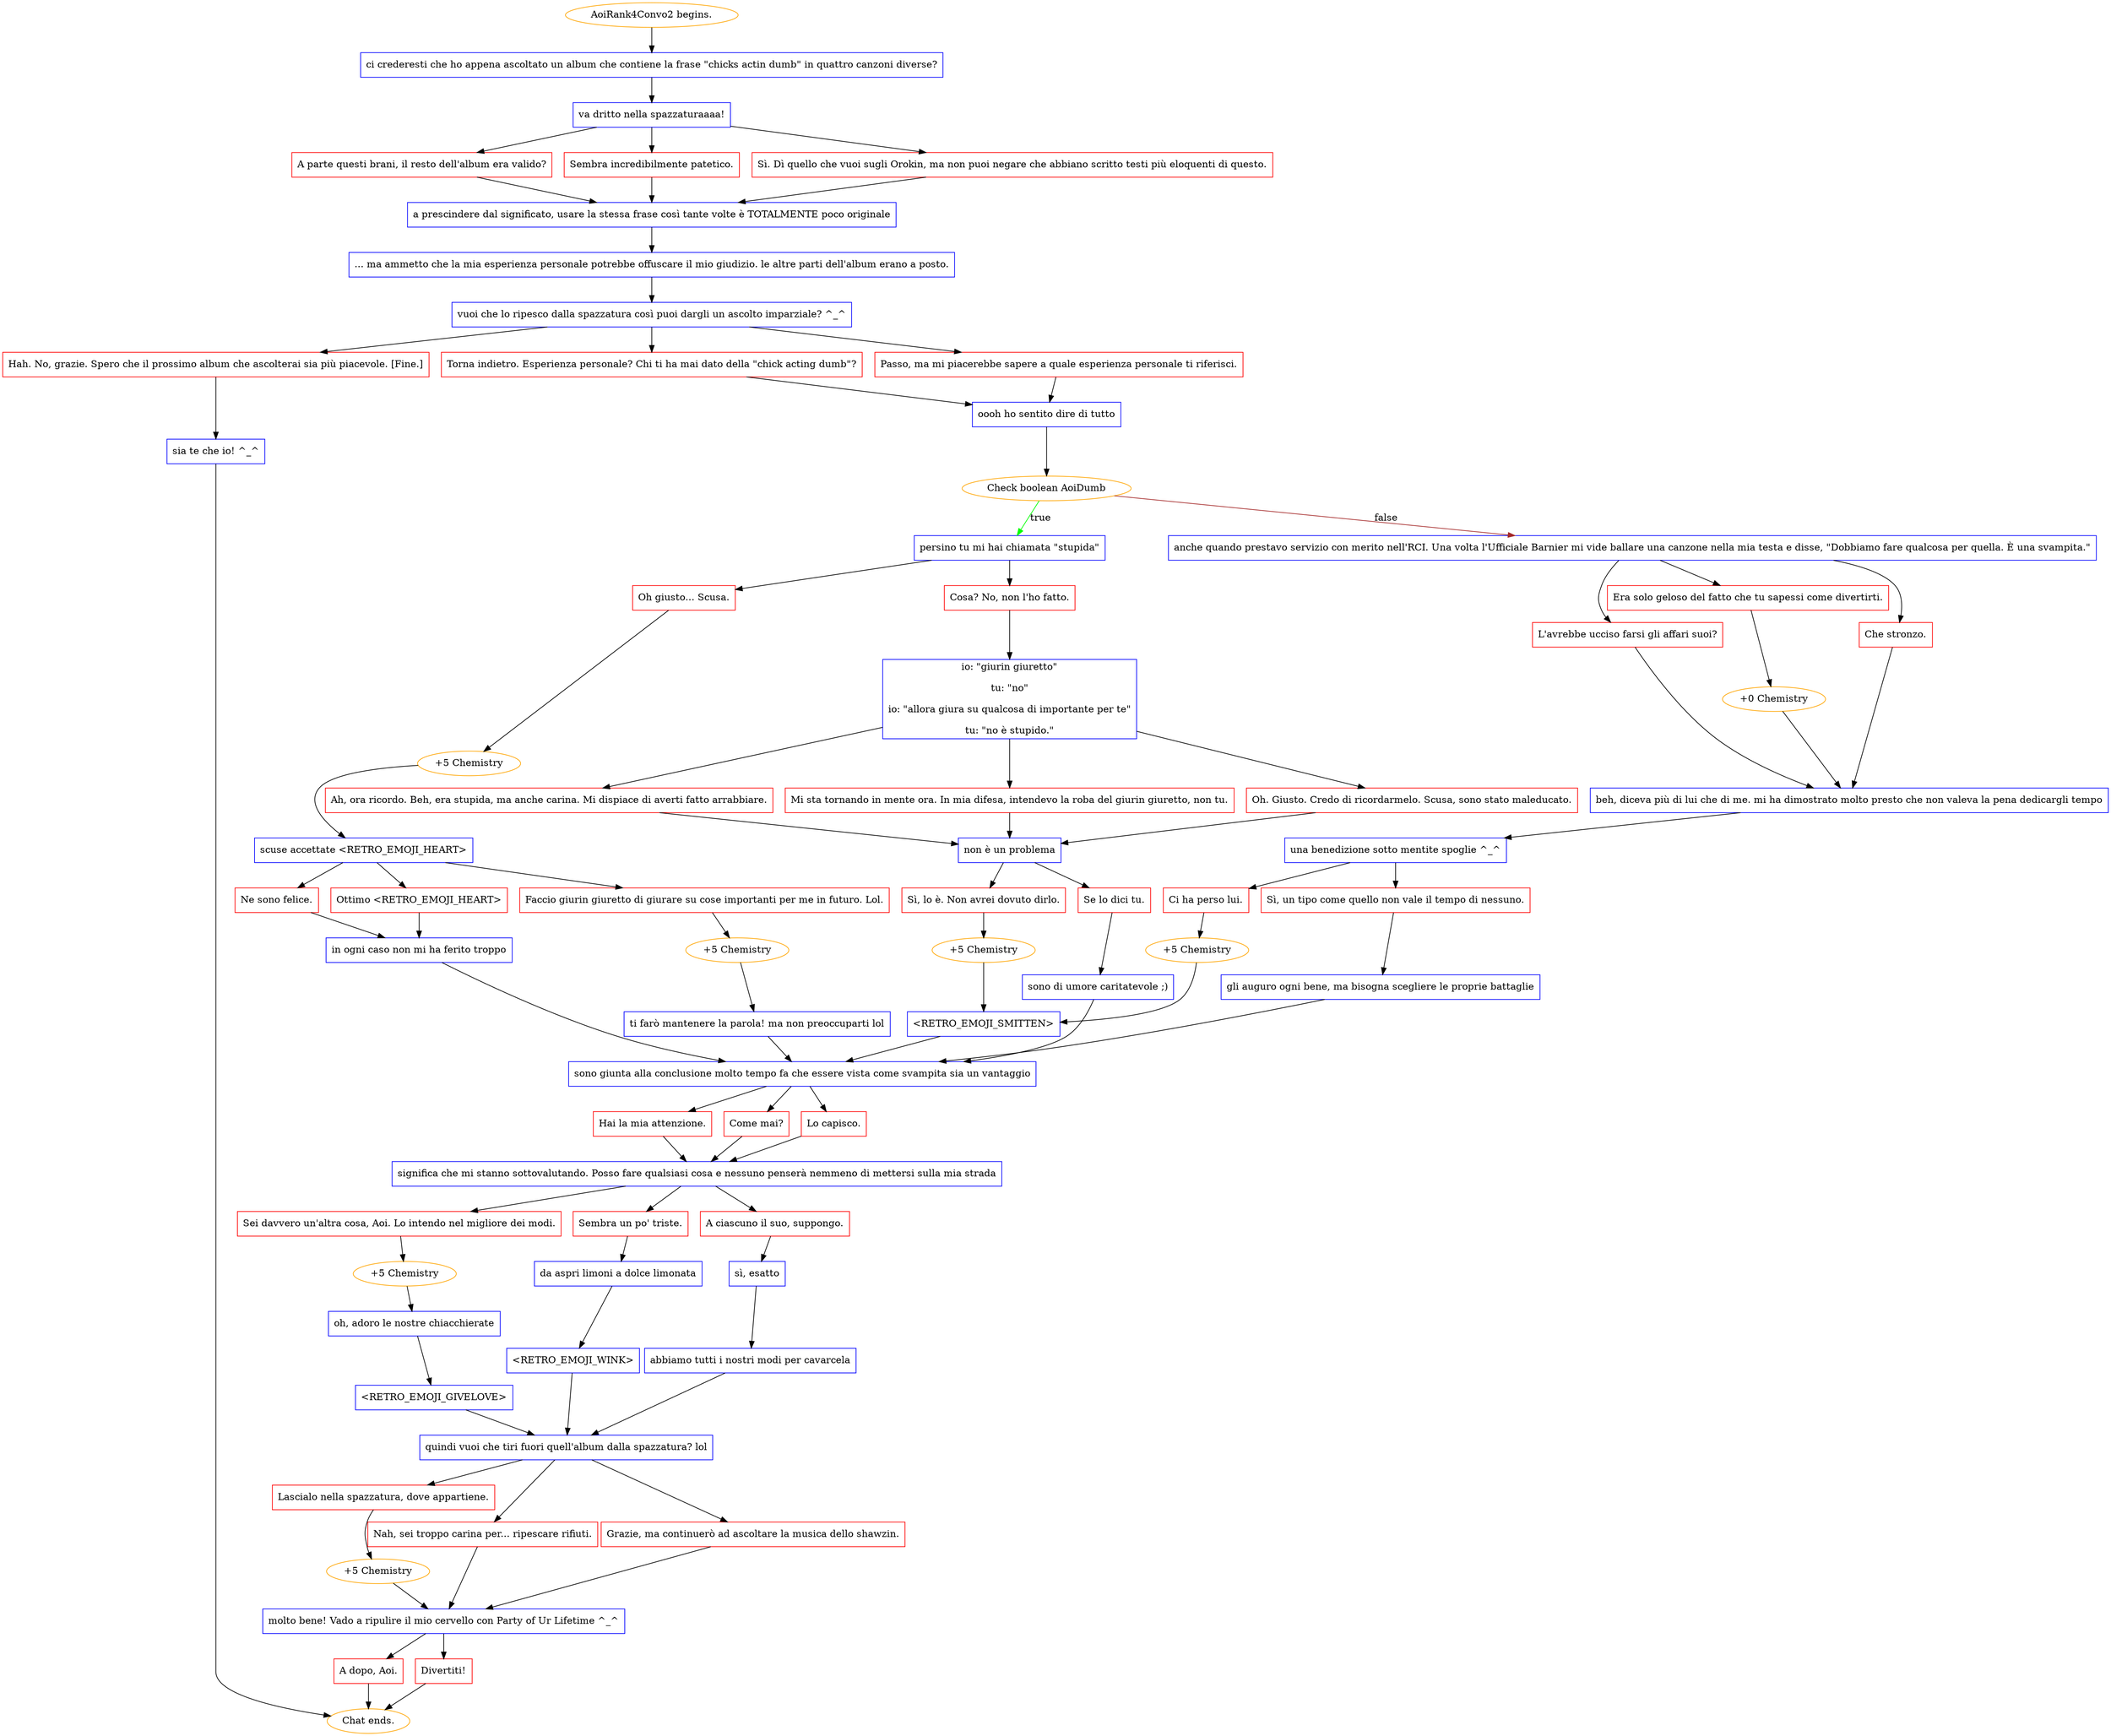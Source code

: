 digraph {
	"AoiRank4Convo2 begins." [color=orange];
		"AoiRank4Convo2 begins." -> j3409021265;
	j3409021265 [label="ci crederesti che ho appena ascoltato un album che contiene la frase \"chicks actin dumb\" in quattro canzoni diverse?",shape=box,color=blue];
		j3409021265 -> j3376702215;
	j3376702215 [label="va dritto nella spazzaturaaaa!",shape=box,color=blue];
		j3376702215 -> j899272497;
		j3376702215 -> j3026188555;
		j3376702215 -> j1571310460;
	j899272497 [label="A parte questi brani, il resto dell'album era valido?",shape=box,color=red];
		j899272497 -> j3147924744;
	j3026188555 [label="Sembra incredibilmente patetico.",shape=box,color=red];
		j3026188555 -> j3147924744;
	j1571310460 [label="Sì. Dì quello che vuoi sugli Orokin, ma non puoi negare che abbiano scritto testi più eloquenti di questo.",shape=box,color=red];
		j1571310460 -> j3147924744;
	j3147924744 [label="a prescindere dal significato, usare la stessa frase così tante volte è TOTALMENTE poco originale",shape=box,color=blue];
		j3147924744 -> j2901623652;
	j2901623652 [label="... ma ammetto che la mia esperienza personale potrebbe offuscare il mio giudizio. le altre parti dell'album erano a posto.",shape=box,color=blue];
		j2901623652 -> j2474920332;
	j2474920332 [label="vuoi che lo ripesco dalla spazzatura così puoi dargli un ascolto imparziale? ^_^",shape=box,color=blue];
		j2474920332 -> j3573106884;
		j2474920332 -> j3551195246;
		j2474920332 -> j242044723;
	j3573106884 [label="Passo, ma mi piacerebbe sapere a quale esperienza personale ti riferisci.",shape=box,color=red];
		j3573106884 -> j1699748150;
	j3551195246 [label="Torna indietro. Esperienza personale? Chi ti ha mai dato della \"chick acting dumb\"?",shape=box,color=red];
		j3551195246 -> j1699748150;
	j242044723 [label="Hah. No, grazie. Spero che il prossimo album che ascolterai sia più piacevole. [Fine.]",shape=box,color=red];
		j242044723 -> j903136945;
	j1699748150 [label="oooh ho sentito dire di tutto",shape=box,color=blue];
		j1699748150 -> j3849776206;
	j903136945 [label="sia te che io! ^_^",shape=box,color=blue];
		j903136945 -> "Chat ends.";
	j3849776206 [label="Check boolean AoiDumb",color=orange];
		j3849776206 -> j3267564087 [label=true,color=green];
		j3849776206 -> j2985836880 [label=false,color=brown];
	"Chat ends." [color=orange];
	j3267564087 [label="persino tu mi hai chiamata \"stupida\"",shape=box,color=blue];
		j3267564087 -> j164587326;
		j3267564087 -> j3887584915;
	j2985836880 [label="anche quando prestavo servizio con merito nell'RCI. Una volta l'Ufficiale Barnier mi vide ballare una canzone nella mia testa e disse, \"Dobbiamo fare qualcosa per quella. È una svampita.\"",shape=box,color=blue];
		j2985836880 -> j58227278;
		j2985836880 -> j24736793;
		j2985836880 -> j3272030991;
	j164587326 [label="Cosa? No, non l'ho fatto.",shape=box,color=red];
		j164587326 -> j2240862679;
	j3887584915 [label="Oh giusto... Scusa.",shape=box,color=red];
		j3887584915 -> j994046328;
	j58227278 [label="Che stronzo.",shape=box,color=red];
		j58227278 -> j231327935;
	j24736793 [label="Era solo geloso del fatto che tu sapessi come divertirti.",shape=box,color=red];
		j24736793 -> j506016537;
	j3272030991 [label="L'avrebbe ucciso farsi gli affari suoi?",shape=box,color=red];
		j3272030991 -> j231327935;
	j2240862679 [label="io: \"giurin giuretto\"
tu: \"no\"
io: \"allora giura su qualcosa di importante per te\"
tu: \"no è stupido.\"",shape=box,color=blue];
		j2240862679 -> j3988338614;
		j2240862679 -> j3956110366;
		j2240862679 -> j1946510304;
	j994046328 [label="+5 Chemistry",color=orange];
		j994046328 -> j944750010;
	j231327935 [label="beh, diceva più di lui che di me. mi ha dimostrato molto presto che non valeva la pena dedicargli tempo",shape=box,color=blue];
		j231327935 -> j3846244516;
	j506016537 [label="+0 Chemistry",color=orange];
		j506016537 -> j231327935;
	j3988338614 [label="Mi sta tornando in mente ora. In mia difesa, intendevo la roba del giurin giuretto, non tu.",shape=box,color=red];
		j3988338614 -> j1537257055;
	j3956110366 [label="Oh. Giusto. Credo di ricordarmelo. Scusa, sono stato maleducato.",shape=box,color=red];
		j3956110366 -> j1537257055;
	j1946510304 [label="Ah, ora ricordo. Beh, era stupida, ma anche carina. Mi dispiace di averti fatto arrabbiare.",shape=box,color=red];
		j1946510304 -> j1537257055;
	j944750010 [label="scuse accettate <RETRO_EMOJI_HEART>",shape=box,color=blue];
		j944750010 -> j3789261736;
		j944750010 -> j937653633;
		j944750010 -> j3227133415;
	j3846244516 [label="una benedizione sotto mentite spoglie ^_^",shape=box,color=blue];
		j3846244516 -> j1799403925;
		j3846244516 -> j3893035485;
	j1537257055 [label="non è un problema",shape=box,color=blue];
		j1537257055 -> j141324416;
		j1537257055 -> j956447366;
	j3789261736 [label="Faccio giurin giuretto di giurare su cose importanti per me in futuro. Lol.",shape=box,color=red];
		j3789261736 -> j2842971821;
	j937653633 [label="Ottimo <RETRO_EMOJI_HEART>",shape=box,color=red];
		j937653633 -> j3439541084;
	j3227133415 [label="Ne sono felice.",shape=box,color=red];
		j3227133415 -> j3439541084;
	j1799403925 [label="Ci ha perso lui.",shape=box,color=red];
		j1799403925 -> j114963767;
	j3893035485 [label="Sì, un tipo come quello non vale il tempo di nessuno.",shape=box,color=red];
		j3893035485 -> j1994475037;
	j141324416 [label="Sì, lo è. Non avrei dovuto dirlo.",shape=box,color=red];
		j141324416 -> j1076864993;
	j956447366 [label="Se lo dici tu.",shape=box,color=red];
		j956447366 -> j1604445625;
	j2842971821 [label="+5 Chemistry",color=orange];
		j2842971821 -> j1414843413;
	j3439541084 [label="in ogni caso non mi ha ferito troppo",shape=box,color=blue];
		j3439541084 -> j895070087;
	j114963767 [label="+5 Chemistry",color=orange];
		j114963767 -> j1348673595;
	j1994475037 [label="gli auguro ogni bene, ma bisogna scegliere le proprie battaglie",shape=box,color=blue];
		j1994475037 -> j895070087;
	j1076864993 [label="+5 Chemistry",color=orange];
		j1076864993 -> j1348673595;
	j1604445625 [label="sono di umore caritatevole ;)",shape=box,color=blue];
		j1604445625 -> j895070087;
	j1414843413 [label="ti farò mantenere la parola! ma non preoccuparti lol",shape=box,color=blue];
		j1414843413 -> j895070087;
	j895070087 [label="sono giunta alla conclusione molto tempo fa che essere vista come svampita sia un vantaggio",shape=box,color=blue];
		j895070087 -> j68252395;
		j895070087 -> j363169074;
		j895070087 -> j2177222465;
	j1348673595 [label="<RETRO_EMOJI_SMITTEN>",shape=box,color=blue];
		j1348673595 -> j895070087;
	j68252395 [label="Come mai?",shape=box,color=red];
		j68252395 -> j2298821614;
	j363169074 [label="Lo capisco.",shape=box,color=red];
		j363169074 -> j2298821614;
	j2177222465 [label="Hai la mia attenzione.",shape=box,color=red];
		j2177222465 -> j2298821614;
	j2298821614 [label="significa che mi stanno sottovalutando. Posso fare qualsiasi cosa e nessuno penserà nemmeno di mettersi sulla mia strada",shape=box,color=blue];
		j2298821614 -> j1777356781;
		j2298821614 -> j394206764;
		j2298821614 -> j4120930286;
	j1777356781 [label="Sembra un po' triste.",shape=box,color=red];
		j1777356781 -> j3105562559;
	j394206764 [label="Sei davvero un'altra cosa, Aoi. Lo intendo nel migliore dei modi.",shape=box,color=red];
		j394206764 -> j2157569860;
	j4120930286 [label="A ciascuno il suo, suppongo.",shape=box,color=red];
		j4120930286 -> j2830926326;
	j3105562559 [label="da aspri limoni a dolce limonata",shape=box,color=blue];
		j3105562559 -> j3302011093;
	j2157569860 [label="+5 Chemistry",color=orange];
		j2157569860 -> j972319860;
	j2830926326 [label="sì, esatto",shape=box,color=blue];
		j2830926326 -> j4163807093;
	j3302011093 [label="<RETRO_EMOJI_WINK>",shape=box,color=blue];
		j3302011093 -> j3807690449;
	j972319860 [label="oh, adoro le nostre chiacchierate",shape=box,color=blue];
		j972319860 -> j2111029880;
	j4163807093 [label="abbiamo tutti i nostri modi per cavarcela",shape=box,color=blue];
		j4163807093 -> j3807690449;
	j3807690449 [label="quindi vuoi che tiri fuori quell'album dalla spazzatura? lol",shape=box,color=blue];
		j3807690449 -> j3403742143;
		j3807690449 -> j2931126252;
		j3807690449 -> j1226707873;
	j2111029880 [label="<RETRO_EMOJI_GIVELOVE>",shape=box,color=blue];
		j2111029880 -> j3807690449;
	j3403742143 [label="Nah, sei troppo carina per... ripescare rifiuti.",shape=box,color=red];
		j3403742143 -> j2610694873;
	j2931126252 [label="Lascialo nella spazzatura, dove appartiene.",shape=box,color=red];
		j2931126252 -> j1495003918;
	j1226707873 [label="Grazie, ma continuerò ad ascoltare la musica dello shawzin.",shape=box,color=red];
		j1226707873 -> j2610694873;
	j2610694873 [label="molto bene! Vado a ripulire il mio cervello con Party of Ur Lifetime ^_^",shape=box,color=blue];
		j2610694873 -> j4144832799;
		j2610694873 -> j2136448856;
	j1495003918 [label="+5 Chemistry",color=orange];
		j1495003918 -> j2610694873;
	j4144832799 [label="Divertiti!",shape=box,color=red];
		j4144832799 -> "Chat ends.";
	j2136448856 [label="A dopo, Aoi.",shape=box,color=red];
		j2136448856 -> "Chat ends.";
}